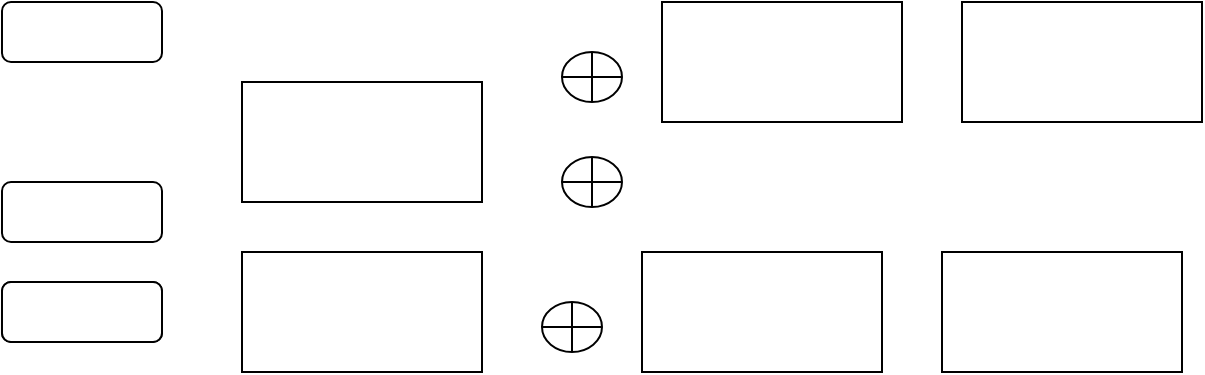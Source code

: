 <mxfile version="21.5.0" type="github">
  <diagram name="第 1 页" id="ae_JloXNOaGaOGMtn4IX">
    <mxGraphModel dx="740" dy="368" grid="1" gridSize="10" guides="1" tooltips="1" connect="1" arrows="1" fold="1" page="1" pageScale="1" pageWidth="827" pageHeight="1169" math="0" shadow="0">
      <root>
        <mxCell id="0" />
        <mxCell id="1" parent="0" />
        <mxCell id="NOqV_h137I2HRhyfrpEw-1" value="" style="rounded=1;whiteSpace=wrap;html=1;" vertex="1" parent="1">
          <mxGeometry x="40" y="40" width="80" height="30" as="geometry" />
        </mxCell>
        <mxCell id="NOqV_h137I2HRhyfrpEw-2" value="" style="rounded=1;whiteSpace=wrap;html=1;" vertex="1" parent="1">
          <mxGeometry x="40" y="130" width="80" height="30" as="geometry" />
        </mxCell>
        <mxCell id="NOqV_h137I2HRhyfrpEw-3" value="" style="rounded=1;whiteSpace=wrap;html=1;" vertex="1" parent="1">
          <mxGeometry x="40" y="180" width="80" height="30" as="geometry" />
        </mxCell>
        <mxCell id="NOqV_h137I2HRhyfrpEw-4" value="" style="rounded=1;whiteSpace=wrap;html=1;" vertex="1" parent="1">
          <mxGeometry x="40" y="180" width="80" height="30" as="geometry" />
        </mxCell>
        <mxCell id="NOqV_h137I2HRhyfrpEw-8" value="" style="rounded=0;whiteSpace=wrap;html=1;" vertex="1" parent="1">
          <mxGeometry x="160" y="80" width="120" height="60" as="geometry" />
        </mxCell>
        <mxCell id="NOqV_h137I2HRhyfrpEw-9" value="" style="verticalLabelPosition=bottom;verticalAlign=top;html=1;shape=mxgraph.flowchart.summing_function;" vertex="1" parent="1">
          <mxGeometry x="320" y="65" width="30" height="25" as="geometry" />
        </mxCell>
        <mxCell id="NOqV_h137I2HRhyfrpEw-10" value="" style="verticalLabelPosition=bottom;verticalAlign=top;html=1;shape=mxgraph.flowchart.summing_function;" vertex="1" parent="1">
          <mxGeometry x="320" y="117.5" width="30" height="25" as="geometry" />
        </mxCell>
        <mxCell id="NOqV_h137I2HRhyfrpEw-11" value="" style="rounded=0;whiteSpace=wrap;html=1;" vertex="1" parent="1">
          <mxGeometry x="370" y="40" width="120" height="60" as="geometry" />
        </mxCell>
        <mxCell id="NOqV_h137I2HRhyfrpEw-12" value="" style="rounded=0;whiteSpace=wrap;html=1;" vertex="1" parent="1">
          <mxGeometry x="520" y="40" width="120" height="60" as="geometry" />
        </mxCell>
        <mxCell id="NOqV_h137I2HRhyfrpEw-13" value="" style="rounded=0;whiteSpace=wrap;html=1;" vertex="1" parent="1">
          <mxGeometry x="160" y="165" width="120" height="60" as="geometry" />
        </mxCell>
        <mxCell id="NOqV_h137I2HRhyfrpEw-14" value="" style="verticalLabelPosition=bottom;verticalAlign=top;html=1;shape=mxgraph.flowchart.summing_function;" vertex="1" parent="1">
          <mxGeometry x="310" y="190" width="30" height="25" as="geometry" />
        </mxCell>
        <mxCell id="NOqV_h137I2HRhyfrpEw-15" value="" style="rounded=0;whiteSpace=wrap;html=1;" vertex="1" parent="1">
          <mxGeometry x="360" y="165" width="120" height="60" as="geometry" />
        </mxCell>
        <mxCell id="NOqV_h137I2HRhyfrpEw-16" value="" style="rounded=0;whiteSpace=wrap;html=1;" vertex="1" parent="1">
          <mxGeometry x="510" y="165" width="120" height="60" as="geometry" />
        </mxCell>
      </root>
    </mxGraphModel>
  </diagram>
</mxfile>
